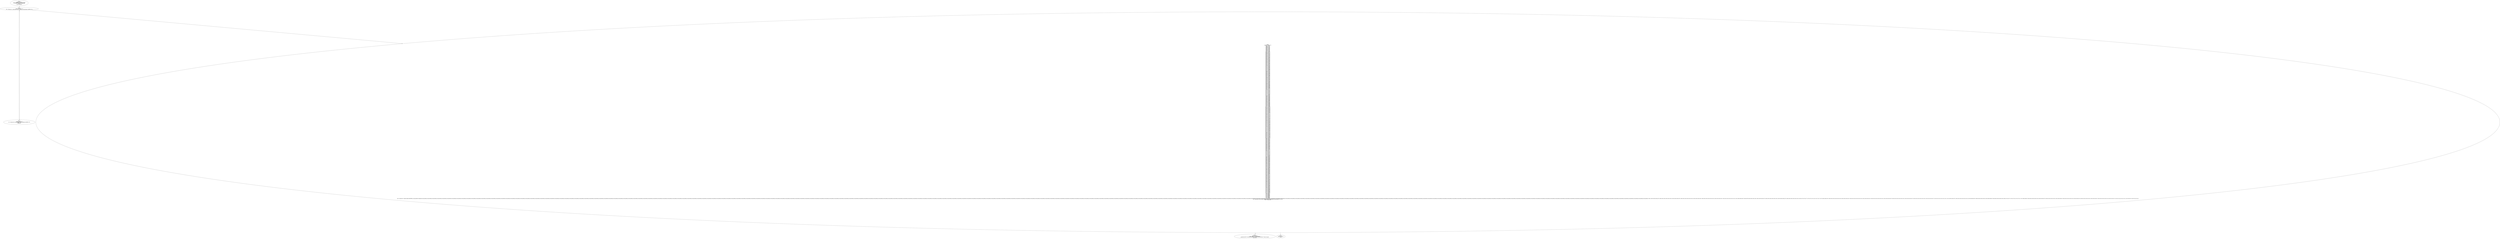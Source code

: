 digraph "unitGraph" {
    "Block 0:
[preds: ] [succs: 2 ]
r253 := @parameter0: java.lang.String[];
r0 = newarray (java.lang.Object)[250];
i0 = 0;
goto [?= (branch)];
"
    "Block 1:
[preds: 2 ] [succs: 2 ]
$r1 = staticinvoke <java.lang.Integer: java.lang.Integer valueOf(int)>(i0);
r0[i0] = $r1;
i0 = i0 + 1;
"
    "Block 2:
[preds: 0 1 ] [succs: 3 1 ]
if i0 < 250 goto $r1 = staticinvoke <java.lang.Integer: java.lang.Integer valueOf(int)>(i0);
"
    "Block 3:
[preds: 2 ] [succs: 4 5 ]
$r251 = r0[0];
$r250 = r0[1];
$r249 = r0[2];
$r248 = r0[3];
$r247 = r0[4];
$r246 = r0[5];
$r245 = r0[6];
$r244 = r0[7];
$r243 = r0[8];
$r242 = r0[9];
$r241 = r0[10];
$r240 = r0[11];
$r239 = r0[12];
$r238 = r0[13];
$r237 = r0[14];
$r236 = r0[15];
$r235 = r0[16];
$r234 = r0[17];
$r233 = r0[18];
$r232 = r0[19];
$r231 = r0[20];
$r230 = r0[21];
$r229 = r0[22];
$r228 = r0[23];
$r227 = r0[24];
$r226 = r0[25];
$r225 = r0[26];
$r224 = r0[27];
$r223 = r0[28];
$r222 = r0[29];
$r221 = r0[30];
$r220 = r0[31];
$r219 = r0[32];
$r218 = r0[33];
$r217 = r0[34];
$r216 = r0[35];
$r215 = r0[36];
$r214 = r0[37];
$r213 = r0[38];
$r212 = r0[39];
$r211 = r0[40];
$r210 = r0[41];
$r209 = r0[42];
$r208 = r0[43];
$r207 = r0[44];
$r206 = r0[45];
$r205 = r0[46];
$r204 = r0[47];
$r203 = r0[48];
$r202 = r0[49];
$r201 = r0[50];
$r200 = r0[51];
$r199 = r0[52];
$r198 = r0[53];
$r197 = r0[54];
$r196 = r0[55];
$r195 = r0[56];
$r194 = r0[57];
$r193 = r0[58];
$r192 = r0[59];
$r191 = r0[60];
$r190 = r0[61];
$r189 = r0[62];
$r188 = r0[63];
$r187 = r0[64];
$r186 = r0[65];
$r185 = r0[66];
$r184 = r0[67];
$r183 = r0[68];
$r182 = r0[69];
$r181 = r0[70];
$r180 = r0[71];
$r179 = r0[72];
$r178 = r0[73];
$r177 = r0[74];
$r176 = r0[75];
$r175 = r0[76];
$r174 = r0[77];
$r173 = r0[78];
$r172 = r0[79];
$r171 = r0[80];
$r170 = r0[81];
$r169 = r0[82];
$r168 = r0[83];
$r167 = r0[84];
$r166 = r0[85];
$r165 = r0[86];
$r164 = r0[87];
$r163 = r0[88];
$r162 = r0[89];
$r161 = r0[90];
$r160 = r0[91];
$r159 = r0[92];
$r158 = r0[93];
$r157 = r0[94];
$r156 = r0[95];
$r155 = r0[96];
$r154 = r0[97];
$r153 = r0[98];
$r152 = r0[99];
$r151 = r0[100];
$r150 = r0[101];
$r149 = r0[102];
$r148 = r0[103];
$r147 = r0[104];
$r146 = r0[105];
$r145 = r0[106];
$r144 = r0[107];
$r143 = r0[108];
$r142 = r0[109];
$r141 = r0[110];
$r140 = r0[111];
$r139 = r0[112];
$r138 = r0[113];
$r137 = r0[114];
$r136 = r0[115];
$r135 = r0[116];
$r134 = r0[117];
$r133 = r0[118];
$r132 = r0[119];
$r131 = r0[120];
$r130 = r0[121];
$r129 = r0[122];
$r128 = r0[123];
$r127 = r0[124];
$r126 = r0[125];
$r125 = r0[126];
$r124 = r0[127];
$r123 = r0[128];
$r122 = r0[129];
$r121 = r0[130];
$r120 = r0[131];
$r119 = r0[132];
$r118 = r0[133];
$r117 = r0[134];
$r116 = r0[135];
$r115 = r0[136];
$r114 = r0[137];
$r113 = r0[138];
$r112 = r0[139];
$r111 = r0[140];
$r110 = r0[141];
$r109 = r0[142];
$r108 = r0[143];
$r107 = r0[144];
$r106 = r0[145];
$r105 = r0[146];
$r104 = r0[147];
$r103 = r0[148];
$r102 = r0[149];
$r101 = r0[150];
$r100 = r0[151];
$r99 = r0[152];
$r98 = r0[153];
$r97 = r0[154];
$r96 = r0[155];
$r95 = r0[156];
$r94 = r0[157];
$r93 = r0[158];
$r92 = r0[159];
$r91 = r0[160];
$r90 = r0[161];
$r89 = r0[162];
$r88 = r0[163];
$r87 = r0[164];
$r86 = r0[165];
$r85 = r0[166];
$r84 = r0[167];
$r83 = r0[168];
$r82 = r0[169];
$r81 = r0[170];
$r80 = r0[171];
$r79 = r0[172];
$r78 = r0[173];
$r77 = r0[174];
$r76 = r0[175];
$r75 = r0[176];
$r74 = r0[177];
$r73 = r0[178];
$r72 = r0[179];
$r71 = r0[180];
$r70 = r0[181];
$r69 = r0[182];
$r68 = r0[183];
$r67 = r0[184];
$r66 = r0[185];
$r65 = r0[186];
$r64 = r0[187];
$r63 = r0[188];
$r62 = r0[189];
$r61 = r0[190];
$r60 = r0[191];
$r59 = r0[192];
$r58 = r0[193];
$r57 = r0[194];
$r56 = r0[195];
$r55 = r0[196];
$r54 = r0[197];
$r53 = r0[198];
$r52 = r0[199];
$r51 = r0[200];
$r50 = r0[201];
$r49 = r0[202];
$r48 = r0[203];
$r47 = r0[204];
$r46 = r0[205];
$r45 = r0[206];
$r44 = r0[207];
$r43 = r0[208];
$r42 = r0[209];
$r41 = r0[210];
$r40 = r0[211];
$r39 = r0[212];
$r38 = r0[213];
$r37 = r0[214];
$r36 = r0[215];
$r35 = r0[216];
$r34 = r0[217];
$r33 = r0[218];
$r32 = r0[219];
$r31 = r0[220];
$r30 = r0[221];
$r29 = r0[222];
$r28 = r0[223];
$r27 = r0[224];
$r26 = r0[225];
$r25 = r0[226];
$r24 = r0[227];
$r23 = r0[228];
$r22 = r0[229];
$r21 = r0[230];
$r20 = r0[231];
$r19 = r0[232];
$r18 = r0[233];
$r17 = r0[234];
$r16 = r0[235];
$r15 = r0[236];
$r14 = r0[237];
$r13 = r0[238];
$r12 = r0[239];
$r11 = r0[240];
$r10 = r0[241];
$r9 = r0[242];
$r8 = r0[243];
$r7 = r0[244];
$r6 = r0[245];
$r5 = r0[246];
$r4 = r0[247];
$r3 = r0[248];
$r2 = r0[249];
r254 = staticinvoke <compiler.codegen.Test6879902: java.lang.Object[] createArray(java.lang.Object,java.lang.Object,java.lang.Object,java.lang.Object,java.lang.Object,java.lang.Object,java.lang.Object,java.lang.Object,java.lang.Object,java.lang.Object,java.lang.Object,java.lang.Object,java.lang.Object,java.lang.Object,java.lang.Object,java.lang.Object,java.lang.Object,java.lang.Object,java.lang.Object,java.lang.Object,java.lang.Object,java.lang.Object,java.lang.Object,java.lang.Object,java.lang.Object,java.lang.Object,java.lang.Object,java.lang.Object,java.lang.Object,java.lang.Object,java.lang.Object,java.lang.Object,java.lang.Object,java.lang.Object,java.lang.Object,java.lang.Object,java.lang.Object,java.lang.Object,java.lang.Object,java.lang.Object,java.lang.Object,java.lang.Object,java.lang.Object,java.lang.Object,java.lang.Object,java.lang.Object,java.lang.Object,java.lang.Object,java.lang.Object,java.lang.Object,java.lang.Object,java.lang.Object,java.lang.Object,java.lang.Object,java.lang.Object,java.lang.Object,java.lang.Object,java.lang.Object,java.lang.Object,java.lang.Object,java.lang.Object,java.lang.Object,java.lang.Object,java.lang.Object,java.lang.Object,java.lang.Object,java.lang.Object,java.lang.Object,java.lang.Object,java.lang.Object,java.lang.Object,java.lang.Object,java.lang.Object,java.lang.Object,java.lang.Object,java.lang.Object,java.lang.Object,java.lang.Object,java.lang.Object,java.lang.Object,java.lang.Object,java.lang.Object,java.lang.Object,java.lang.Object,java.lang.Object,java.lang.Object,java.lang.Object,java.lang.Object,java.lang.Object,java.lang.Object,java.lang.Object,java.lang.Object,java.lang.Object,java.lang.Object,java.lang.Object,java.lang.Object,java.lang.Object,java.lang.Object,java.lang.Object,java.lang.Object,java.lang.Object,java.lang.Object,java.lang.Object,java.lang.Object,java.lang.Object,java.lang.Object,java.lang.Object,java.lang.Object,java.lang.Object,java.lang.Object,java.lang.Object,java.lang.Object,java.lang.Object,java.lang.Object,java.lang.Object,java.lang.Object,java.lang.Object,java.lang.Object,java.lang.Object,java.lang.Object,java.lang.Object,java.lang.Object,java.lang.Object,java.lang.Object,java.lang.Object,java.lang.Object,java.lang.Object,java.lang.Object,java.lang.Object,java.lang.Object,java.lang.Object,java.lang.Object,java.lang.Object,java.lang.Object,java.lang.Object,java.lang.Object,java.lang.Object,java.lang.Object,java.lang.Object,java.lang.Object,java.lang.Object,java.lang.Object,java.lang.Object,java.lang.Object,java.lang.Object,java.lang.Object,java.lang.Object,java.lang.Object,java.lang.Object,java.lang.Object,java.lang.Object,java.lang.Object,java.lang.Object,java.lang.Object,java.lang.Object,java.lang.Object,java.lang.Object,java.lang.Object,java.lang.Object,java.lang.Object,java.lang.Object,java.lang.Object,java.lang.Object,java.lang.Object,java.lang.Object,java.lang.Object,java.lang.Object,java.lang.Object,java.lang.Object,java.lang.Object,java.lang.Object,java.lang.Object,java.lang.Object,java.lang.Object,java.lang.Object,java.lang.Object,java.lang.Object,java.lang.Object,java.lang.Object,java.lang.Object,java.lang.Object,java.lang.Object,java.lang.Object,java.lang.Object,java.lang.Object,java.lang.Object,java.lang.Object,java.lang.Object,java.lang.Object,java.lang.Object,java.lang.Object,java.lang.Object,java.lang.Object,java.lang.Object,java.lang.Object,java.lang.Object,java.lang.Object,java.lang.Object,java.lang.Object,java.lang.Object,java.lang.Object,java.lang.Object,java.lang.Object,java.lang.Object,java.lang.Object,java.lang.Object,java.lang.Object,java.lang.Object,java.lang.Object,java.lang.Object,java.lang.Object,java.lang.Object,java.lang.Object,java.lang.Object,java.lang.Object,java.lang.Object,java.lang.Object,java.lang.Object,java.lang.Object,java.lang.Object,java.lang.Object,java.lang.Object,java.lang.Object,java.lang.Object,java.lang.Object,java.lang.Object,java.lang.Object,java.lang.Object,java.lang.Object,java.lang.Object,java.lang.Object,java.lang.Object,java.lang.Object,java.lang.Object,java.lang.Object,java.lang.Object,java.lang.Object,java.lang.Object,java.lang.Object,java.lang.Object,java.lang.Object,java.lang.Object,java.lang.Object,java.lang.Object,java.lang.Object,java.lang.Object,java.lang.Object,java.lang.Object,java.lang.Object,java.lang.Object)>($r251, $r250, $r249, $r248, $r247, $r246, $r245, $r244, $r243, $r242, $r241, $r240, $r239, $r238, $r237, $r236, $r235, $r234, $r233, $r232, $r231, $r230, $r229, $r228, $r227, $r226, $r225, $r224, $r223, $r222, $r221, $r220, $r219, $r218, $r217, $r216, $r215, $r214, $r213, $r212, $r211, $r210, $r209, $r208, $r207, $r206, $r205, $r204, $r203, $r202, $r201, $r200, $r199, $r198, $r197, $r196, $r195, $r194, $r193, $r192, $r191, $r190, $r189, $r188, $r187, $r186, $r185, $r184, $r183, $r182, $r181, $r180, $r179, $r178, $r177, $r176, $r175, $r174, $r173, $r172, $r171, $r170, $r169, $r168, $r167, $r166, $r165, $r164, $r163, $r162, $r161, $r160, $r159, $r158, $r157, $r156, $r155, $r154, $r153, $r152, $r151, $r150, $r149, $r148, $r147, $r146, $r145, $r144, $r143, $r142, $r141, $r140, $r139, $r138, $r137, $r136, $r135, $r134, $r133, $r132, $r131, $r130, $r129, $r128, $r127, $r126, $r125, $r124, $r123, $r122, $r121, $r120, $r119, $r118, $r117, $r116, $r115, $r114, $r113, $r112, $r111, $r110, $r109, $r108, $r107, $r106, $r105, $r104, $r103, $r102, $r101, $r100, $r99, $r98, $r97, $r96, $r95, $r94, $r93, $r92, $r91, $r90, $r89, $r88, $r87, $r86, $r85, $r84, $r83, $r82, $r81, $r80, $r79, $r78, $r77, $r76, $r75, $r74, $r73, $r72, $r71, $r70, $r69, $r68, $r67, $r66, $r65, $r64, $r63, $r62, $r61, $r60, $r59, $r58, $r57, $r56, $r55, $r54, $r53, $r52, $r51, $r50, $r49, $r48, $r47, $r46, $r45, $r44, $r43, $r42, $r41, $r40, $r39, $r38, $r37, $r36, $r35, $r34, $r33, $r32, $r31, $r30, $r29, $r28, $r27, $r26, $r25, $r24, $r23, $r22, $r21, $r20, $r19, $r18, $r17, $r16, $r15, $r14, $r13, $r12, $r11, $r10, $r9, $r8, $r7, $r6, $r5, $r4, $r3, $r2);
$z0 = staticinvoke <java.util.Arrays: boolean equals(java.lang.Object[],java.lang.Object[])>(r0, r254);
if $z0 != 0 goto return;
"
    "Block 4:
[preds: 3 ] [succs: ]
$r252 = new java.lang.InternalError;
specialinvoke $r252.<java.lang.InternalError: void <init>(java.lang.String)>(\"arrays not equal\");
throw $r252;
"
    "Block 5:
[preds: 3 ] [succs: ]
return;
"
    "Block 0:
[preds: ] [succs: 2 ]
r253 := @parameter0: java.lang.String[];
r0 = newarray (java.lang.Object)[250];
i0 = 0;
goto [?= (branch)];
"->"Block 2:
[preds: 0 1 ] [succs: 3 1 ]
if i0 < 250 goto $r1 = staticinvoke <java.lang.Integer: java.lang.Integer valueOf(int)>(i0);
";
    "Block 1:
[preds: 2 ] [succs: 2 ]
$r1 = staticinvoke <java.lang.Integer: java.lang.Integer valueOf(int)>(i0);
r0[i0] = $r1;
i0 = i0 + 1;
"->"Block 2:
[preds: 0 1 ] [succs: 3 1 ]
if i0 < 250 goto $r1 = staticinvoke <java.lang.Integer: java.lang.Integer valueOf(int)>(i0);
";
    "Block 2:
[preds: 0 1 ] [succs: 3 1 ]
if i0 < 250 goto $r1 = staticinvoke <java.lang.Integer: java.lang.Integer valueOf(int)>(i0);
"->"Block 3:
[preds: 2 ] [succs: 4 5 ]
$r251 = r0[0];
$r250 = r0[1];
$r249 = r0[2];
$r248 = r0[3];
$r247 = r0[4];
$r246 = r0[5];
$r245 = r0[6];
$r244 = r0[7];
$r243 = r0[8];
$r242 = r0[9];
$r241 = r0[10];
$r240 = r0[11];
$r239 = r0[12];
$r238 = r0[13];
$r237 = r0[14];
$r236 = r0[15];
$r235 = r0[16];
$r234 = r0[17];
$r233 = r0[18];
$r232 = r0[19];
$r231 = r0[20];
$r230 = r0[21];
$r229 = r0[22];
$r228 = r0[23];
$r227 = r0[24];
$r226 = r0[25];
$r225 = r0[26];
$r224 = r0[27];
$r223 = r0[28];
$r222 = r0[29];
$r221 = r0[30];
$r220 = r0[31];
$r219 = r0[32];
$r218 = r0[33];
$r217 = r0[34];
$r216 = r0[35];
$r215 = r0[36];
$r214 = r0[37];
$r213 = r0[38];
$r212 = r0[39];
$r211 = r0[40];
$r210 = r0[41];
$r209 = r0[42];
$r208 = r0[43];
$r207 = r0[44];
$r206 = r0[45];
$r205 = r0[46];
$r204 = r0[47];
$r203 = r0[48];
$r202 = r0[49];
$r201 = r0[50];
$r200 = r0[51];
$r199 = r0[52];
$r198 = r0[53];
$r197 = r0[54];
$r196 = r0[55];
$r195 = r0[56];
$r194 = r0[57];
$r193 = r0[58];
$r192 = r0[59];
$r191 = r0[60];
$r190 = r0[61];
$r189 = r0[62];
$r188 = r0[63];
$r187 = r0[64];
$r186 = r0[65];
$r185 = r0[66];
$r184 = r0[67];
$r183 = r0[68];
$r182 = r0[69];
$r181 = r0[70];
$r180 = r0[71];
$r179 = r0[72];
$r178 = r0[73];
$r177 = r0[74];
$r176 = r0[75];
$r175 = r0[76];
$r174 = r0[77];
$r173 = r0[78];
$r172 = r0[79];
$r171 = r0[80];
$r170 = r0[81];
$r169 = r0[82];
$r168 = r0[83];
$r167 = r0[84];
$r166 = r0[85];
$r165 = r0[86];
$r164 = r0[87];
$r163 = r0[88];
$r162 = r0[89];
$r161 = r0[90];
$r160 = r0[91];
$r159 = r0[92];
$r158 = r0[93];
$r157 = r0[94];
$r156 = r0[95];
$r155 = r0[96];
$r154 = r0[97];
$r153 = r0[98];
$r152 = r0[99];
$r151 = r0[100];
$r150 = r0[101];
$r149 = r0[102];
$r148 = r0[103];
$r147 = r0[104];
$r146 = r0[105];
$r145 = r0[106];
$r144 = r0[107];
$r143 = r0[108];
$r142 = r0[109];
$r141 = r0[110];
$r140 = r0[111];
$r139 = r0[112];
$r138 = r0[113];
$r137 = r0[114];
$r136 = r0[115];
$r135 = r0[116];
$r134 = r0[117];
$r133 = r0[118];
$r132 = r0[119];
$r131 = r0[120];
$r130 = r0[121];
$r129 = r0[122];
$r128 = r0[123];
$r127 = r0[124];
$r126 = r0[125];
$r125 = r0[126];
$r124 = r0[127];
$r123 = r0[128];
$r122 = r0[129];
$r121 = r0[130];
$r120 = r0[131];
$r119 = r0[132];
$r118 = r0[133];
$r117 = r0[134];
$r116 = r0[135];
$r115 = r0[136];
$r114 = r0[137];
$r113 = r0[138];
$r112 = r0[139];
$r111 = r0[140];
$r110 = r0[141];
$r109 = r0[142];
$r108 = r0[143];
$r107 = r0[144];
$r106 = r0[145];
$r105 = r0[146];
$r104 = r0[147];
$r103 = r0[148];
$r102 = r0[149];
$r101 = r0[150];
$r100 = r0[151];
$r99 = r0[152];
$r98 = r0[153];
$r97 = r0[154];
$r96 = r0[155];
$r95 = r0[156];
$r94 = r0[157];
$r93 = r0[158];
$r92 = r0[159];
$r91 = r0[160];
$r90 = r0[161];
$r89 = r0[162];
$r88 = r0[163];
$r87 = r0[164];
$r86 = r0[165];
$r85 = r0[166];
$r84 = r0[167];
$r83 = r0[168];
$r82 = r0[169];
$r81 = r0[170];
$r80 = r0[171];
$r79 = r0[172];
$r78 = r0[173];
$r77 = r0[174];
$r76 = r0[175];
$r75 = r0[176];
$r74 = r0[177];
$r73 = r0[178];
$r72 = r0[179];
$r71 = r0[180];
$r70 = r0[181];
$r69 = r0[182];
$r68 = r0[183];
$r67 = r0[184];
$r66 = r0[185];
$r65 = r0[186];
$r64 = r0[187];
$r63 = r0[188];
$r62 = r0[189];
$r61 = r0[190];
$r60 = r0[191];
$r59 = r0[192];
$r58 = r0[193];
$r57 = r0[194];
$r56 = r0[195];
$r55 = r0[196];
$r54 = r0[197];
$r53 = r0[198];
$r52 = r0[199];
$r51 = r0[200];
$r50 = r0[201];
$r49 = r0[202];
$r48 = r0[203];
$r47 = r0[204];
$r46 = r0[205];
$r45 = r0[206];
$r44 = r0[207];
$r43 = r0[208];
$r42 = r0[209];
$r41 = r0[210];
$r40 = r0[211];
$r39 = r0[212];
$r38 = r0[213];
$r37 = r0[214];
$r36 = r0[215];
$r35 = r0[216];
$r34 = r0[217];
$r33 = r0[218];
$r32 = r0[219];
$r31 = r0[220];
$r30 = r0[221];
$r29 = r0[222];
$r28 = r0[223];
$r27 = r0[224];
$r26 = r0[225];
$r25 = r0[226];
$r24 = r0[227];
$r23 = r0[228];
$r22 = r0[229];
$r21 = r0[230];
$r20 = r0[231];
$r19 = r0[232];
$r18 = r0[233];
$r17 = r0[234];
$r16 = r0[235];
$r15 = r0[236];
$r14 = r0[237];
$r13 = r0[238];
$r12 = r0[239];
$r11 = r0[240];
$r10 = r0[241];
$r9 = r0[242];
$r8 = r0[243];
$r7 = r0[244];
$r6 = r0[245];
$r5 = r0[246];
$r4 = r0[247];
$r3 = r0[248];
$r2 = r0[249];
r254 = staticinvoke <compiler.codegen.Test6879902: java.lang.Object[] createArray(java.lang.Object,java.lang.Object,java.lang.Object,java.lang.Object,java.lang.Object,java.lang.Object,java.lang.Object,java.lang.Object,java.lang.Object,java.lang.Object,java.lang.Object,java.lang.Object,java.lang.Object,java.lang.Object,java.lang.Object,java.lang.Object,java.lang.Object,java.lang.Object,java.lang.Object,java.lang.Object,java.lang.Object,java.lang.Object,java.lang.Object,java.lang.Object,java.lang.Object,java.lang.Object,java.lang.Object,java.lang.Object,java.lang.Object,java.lang.Object,java.lang.Object,java.lang.Object,java.lang.Object,java.lang.Object,java.lang.Object,java.lang.Object,java.lang.Object,java.lang.Object,java.lang.Object,java.lang.Object,java.lang.Object,java.lang.Object,java.lang.Object,java.lang.Object,java.lang.Object,java.lang.Object,java.lang.Object,java.lang.Object,java.lang.Object,java.lang.Object,java.lang.Object,java.lang.Object,java.lang.Object,java.lang.Object,java.lang.Object,java.lang.Object,java.lang.Object,java.lang.Object,java.lang.Object,java.lang.Object,java.lang.Object,java.lang.Object,java.lang.Object,java.lang.Object,java.lang.Object,java.lang.Object,java.lang.Object,java.lang.Object,java.lang.Object,java.lang.Object,java.lang.Object,java.lang.Object,java.lang.Object,java.lang.Object,java.lang.Object,java.lang.Object,java.lang.Object,java.lang.Object,java.lang.Object,java.lang.Object,java.lang.Object,java.lang.Object,java.lang.Object,java.lang.Object,java.lang.Object,java.lang.Object,java.lang.Object,java.lang.Object,java.lang.Object,java.lang.Object,java.lang.Object,java.lang.Object,java.lang.Object,java.lang.Object,java.lang.Object,java.lang.Object,java.lang.Object,java.lang.Object,java.lang.Object,java.lang.Object,java.lang.Object,java.lang.Object,java.lang.Object,java.lang.Object,java.lang.Object,java.lang.Object,java.lang.Object,java.lang.Object,java.lang.Object,java.lang.Object,java.lang.Object,java.lang.Object,java.lang.Object,java.lang.Object,java.lang.Object,java.lang.Object,java.lang.Object,java.lang.Object,java.lang.Object,java.lang.Object,java.lang.Object,java.lang.Object,java.lang.Object,java.lang.Object,java.lang.Object,java.lang.Object,java.lang.Object,java.lang.Object,java.lang.Object,java.lang.Object,java.lang.Object,java.lang.Object,java.lang.Object,java.lang.Object,java.lang.Object,java.lang.Object,java.lang.Object,java.lang.Object,java.lang.Object,java.lang.Object,java.lang.Object,java.lang.Object,java.lang.Object,java.lang.Object,java.lang.Object,java.lang.Object,java.lang.Object,java.lang.Object,java.lang.Object,java.lang.Object,java.lang.Object,java.lang.Object,java.lang.Object,java.lang.Object,java.lang.Object,java.lang.Object,java.lang.Object,java.lang.Object,java.lang.Object,java.lang.Object,java.lang.Object,java.lang.Object,java.lang.Object,java.lang.Object,java.lang.Object,java.lang.Object,java.lang.Object,java.lang.Object,java.lang.Object,java.lang.Object,java.lang.Object,java.lang.Object,java.lang.Object,java.lang.Object,java.lang.Object,java.lang.Object,java.lang.Object,java.lang.Object,java.lang.Object,java.lang.Object,java.lang.Object,java.lang.Object,java.lang.Object,java.lang.Object,java.lang.Object,java.lang.Object,java.lang.Object,java.lang.Object,java.lang.Object,java.lang.Object,java.lang.Object,java.lang.Object,java.lang.Object,java.lang.Object,java.lang.Object,java.lang.Object,java.lang.Object,java.lang.Object,java.lang.Object,java.lang.Object,java.lang.Object,java.lang.Object,java.lang.Object,java.lang.Object,java.lang.Object,java.lang.Object,java.lang.Object,java.lang.Object,java.lang.Object,java.lang.Object,java.lang.Object,java.lang.Object,java.lang.Object,java.lang.Object,java.lang.Object,java.lang.Object,java.lang.Object,java.lang.Object,java.lang.Object,java.lang.Object,java.lang.Object,java.lang.Object,java.lang.Object,java.lang.Object,java.lang.Object,java.lang.Object,java.lang.Object,java.lang.Object,java.lang.Object,java.lang.Object,java.lang.Object,java.lang.Object,java.lang.Object,java.lang.Object,java.lang.Object,java.lang.Object,java.lang.Object,java.lang.Object,java.lang.Object,java.lang.Object,java.lang.Object,java.lang.Object,java.lang.Object,java.lang.Object,java.lang.Object,java.lang.Object,java.lang.Object,java.lang.Object,java.lang.Object,java.lang.Object)>($r251, $r250, $r249, $r248, $r247, $r246, $r245, $r244, $r243, $r242, $r241, $r240, $r239, $r238, $r237, $r236, $r235, $r234, $r233, $r232, $r231, $r230, $r229, $r228, $r227, $r226, $r225, $r224, $r223, $r222, $r221, $r220, $r219, $r218, $r217, $r216, $r215, $r214, $r213, $r212, $r211, $r210, $r209, $r208, $r207, $r206, $r205, $r204, $r203, $r202, $r201, $r200, $r199, $r198, $r197, $r196, $r195, $r194, $r193, $r192, $r191, $r190, $r189, $r188, $r187, $r186, $r185, $r184, $r183, $r182, $r181, $r180, $r179, $r178, $r177, $r176, $r175, $r174, $r173, $r172, $r171, $r170, $r169, $r168, $r167, $r166, $r165, $r164, $r163, $r162, $r161, $r160, $r159, $r158, $r157, $r156, $r155, $r154, $r153, $r152, $r151, $r150, $r149, $r148, $r147, $r146, $r145, $r144, $r143, $r142, $r141, $r140, $r139, $r138, $r137, $r136, $r135, $r134, $r133, $r132, $r131, $r130, $r129, $r128, $r127, $r126, $r125, $r124, $r123, $r122, $r121, $r120, $r119, $r118, $r117, $r116, $r115, $r114, $r113, $r112, $r111, $r110, $r109, $r108, $r107, $r106, $r105, $r104, $r103, $r102, $r101, $r100, $r99, $r98, $r97, $r96, $r95, $r94, $r93, $r92, $r91, $r90, $r89, $r88, $r87, $r86, $r85, $r84, $r83, $r82, $r81, $r80, $r79, $r78, $r77, $r76, $r75, $r74, $r73, $r72, $r71, $r70, $r69, $r68, $r67, $r66, $r65, $r64, $r63, $r62, $r61, $r60, $r59, $r58, $r57, $r56, $r55, $r54, $r53, $r52, $r51, $r50, $r49, $r48, $r47, $r46, $r45, $r44, $r43, $r42, $r41, $r40, $r39, $r38, $r37, $r36, $r35, $r34, $r33, $r32, $r31, $r30, $r29, $r28, $r27, $r26, $r25, $r24, $r23, $r22, $r21, $r20, $r19, $r18, $r17, $r16, $r15, $r14, $r13, $r12, $r11, $r10, $r9, $r8, $r7, $r6, $r5, $r4, $r3, $r2);
$z0 = staticinvoke <java.util.Arrays: boolean equals(java.lang.Object[],java.lang.Object[])>(r0, r254);
if $z0 != 0 goto return;
";
    "Block 2:
[preds: 0 1 ] [succs: 3 1 ]
if i0 < 250 goto $r1 = staticinvoke <java.lang.Integer: java.lang.Integer valueOf(int)>(i0);
"->"Block 1:
[preds: 2 ] [succs: 2 ]
$r1 = staticinvoke <java.lang.Integer: java.lang.Integer valueOf(int)>(i0);
r0[i0] = $r1;
i0 = i0 + 1;
";
    "Block 3:
[preds: 2 ] [succs: 4 5 ]
$r251 = r0[0];
$r250 = r0[1];
$r249 = r0[2];
$r248 = r0[3];
$r247 = r0[4];
$r246 = r0[5];
$r245 = r0[6];
$r244 = r0[7];
$r243 = r0[8];
$r242 = r0[9];
$r241 = r0[10];
$r240 = r0[11];
$r239 = r0[12];
$r238 = r0[13];
$r237 = r0[14];
$r236 = r0[15];
$r235 = r0[16];
$r234 = r0[17];
$r233 = r0[18];
$r232 = r0[19];
$r231 = r0[20];
$r230 = r0[21];
$r229 = r0[22];
$r228 = r0[23];
$r227 = r0[24];
$r226 = r0[25];
$r225 = r0[26];
$r224 = r0[27];
$r223 = r0[28];
$r222 = r0[29];
$r221 = r0[30];
$r220 = r0[31];
$r219 = r0[32];
$r218 = r0[33];
$r217 = r0[34];
$r216 = r0[35];
$r215 = r0[36];
$r214 = r0[37];
$r213 = r0[38];
$r212 = r0[39];
$r211 = r0[40];
$r210 = r0[41];
$r209 = r0[42];
$r208 = r0[43];
$r207 = r0[44];
$r206 = r0[45];
$r205 = r0[46];
$r204 = r0[47];
$r203 = r0[48];
$r202 = r0[49];
$r201 = r0[50];
$r200 = r0[51];
$r199 = r0[52];
$r198 = r0[53];
$r197 = r0[54];
$r196 = r0[55];
$r195 = r0[56];
$r194 = r0[57];
$r193 = r0[58];
$r192 = r0[59];
$r191 = r0[60];
$r190 = r0[61];
$r189 = r0[62];
$r188 = r0[63];
$r187 = r0[64];
$r186 = r0[65];
$r185 = r0[66];
$r184 = r0[67];
$r183 = r0[68];
$r182 = r0[69];
$r181 = r0[70];
$r180 = r0[71];
$r179 = r0[72];
$r178 = r0[73];
$r177 = r0[74];
$r176 = r0[75];
$r175 = r0[76];
$r174 = r0[77];
$r173 = r0[78];
$r172 = r0[79];
$r171 = r0[80];
$r170 = r0[81];
$r169 = r0[82];
$r168 = r0[83];
$r167 = r0[84];
$r166 = r0[85];
$r165 = r0[86];
$r164 = r0[87];
$r163 = r0[88];
$r162 = r0[89];
$r161 = r0[90];
$r160 = r0[91];
$r159 = r0[92];
$r158 = r0[93];
$r157 = r0[94];
$r156 = r0[95];
$r155 = r0[96];
$r154 = r0[97];
$r153 = r0[98];
$r152 = r0[99];
$r151 = r0[100];
$r150 = r0[101];
$r149 = r0[102];
$r148 = r0[103];
$r147 = r0[104];
$r146 = r0[105];
$r145 = r0[106];
$r144 = r0[107];
$r143 = r0[108];
$r142 = r0[109];
$r141 = r0[110];
$r140 = r0[111];
$r139 = r0[112];
$r138 = r0[113];
$r137 = r0[114];
$r136 = r0[115];
$r135 = r0[116];
$r134 = r0[117];
$r133 = r0[118];
$r132 = r0[119];
$r131 = r0[120];
$r130 = r0[121];
$r129 = r0[122];
$r128 = r0[123];
$r127 = r0[124];
$r126 = r0[125];
$r125 = r0[126];
$r124 = r0[127];
$r123 = r0[128];
$r122 = r0[129];
$r121 = r0[130];
$r120 = r0[131];
$r119 = r0[132];
$r118 = r0[133];
$r117 = r0[134];
$r116 = r0[135];
$r115 = r0[136];
$r114 = r0[137];
$r113 = r0[138];
$r112 = r0[139];
$r111 = r0[140];
$r110 = r0[141];
$r109 = r0[142];
$r108 = r0[143];
$r107 = r0[144];
$r106 = r0[145];
$r105 = r0[146];
$r104 = r0[147];
$r103 = r0[148];
$r102 = r0[149];
$r101 = r0[150];
$r100 = r0[151];
$r99 = r0[152];
$r98 = r0[153];
$r97 = r0[154];
$r96 = r0[155];
$r95 = r0[156];
$r94 = r0[157];
$r93 = r0[158];
$r92 = r0[159];
$r91 = r0[160];
$r90 = r0[161];
$r89 = r0[162];
$r88 = r0[163];
$r87 = r0[164];
$r86 = r0[165];
$r85 = r0[166];
$r84 = r0[167];
$r83 = r0[168];
$r82 = r0[169];
$r81 = r0[170];
$r80 = r0[171];
$r79 = r0[172];
$r78 = r0[173];
$r77 = r0[174];
$r76 = r0[175];
$r75 = r0[176];
$r74 = r0[177];
$r73 = r0[178];
$r72 = r0[179];
$r71 = r0[180];
$r70 = r0[181];
$r69 = r0[182];
$r68 = r0[183];
$r67 = r0[184];
$r66 = r0[185];
$r65 = r0[186];
$r64 = r0[187];
$r63 = r0[188];
$r62 = r0[189];
$r61 = r0[190];
$r60 = r0[191];
$r59 = r0[192];
$r58 = r0[193];
$r57 = r0[194];
$r56 = r0[195];
$r55 = r0[196];
$r54 = r0[197];
$r53 = r0[198];
$r52 = r0[199];
$r51 = r0[200];
$r50 = r0[201];
$r49 = r0[202];
$r48 = r0[203];
$r47 = r0[204];
$r46 = r0[205];
$r45 = r0[206];
$r44 = r0[207];
$r43 = r0[208];
$r42 = r0[209];
$r41 = r0[210];
$r40 = r0[211];
$r39 = r0[212];
$r38 = r0[213];
$r37 = r0[214];
$r36 = r0[215];
$r35 = r0[216];
$r34 = r0[217];
$r33 = r0[218];
$r32 = r0[219];
$r31 = r0[220];
$r30 = r0[221];
$r29 = r0[222];
$r28 = r0[223];
$r27 = r0[224];
$r26 = r0[225];
$r25 = r0[226];
$r24 = r0[227];
$r23 = r0[228];
$r22 = r0[229];
$r21 = r0[230];
$r20 = r0[231];
$r19 = r0[232];
$r18 = r0[233];
$r17 = r0[234];
$r16 = r0[235];
$r15 = r0[236];
$r14 = r0[237];
$r13 = r0[238];
$r12 = r0[239];
$r11 = r0[240];
$r10 = r0[241];
$r9 = r0[242];
$r8 = r0[243];
$r7 = r0[244];
$r6 = r0[245];
$r5 = r0[246];
$r4 = r0[247];
$r3 = r0[248];
$r2 = r0[249];
r254 = staticinvoke <compiler.codegen.Test6879902: java.lang.Object[] createArray(java.lang.Object,java.lang.Object,java.lang.Object,java.lang.Object,java.lang.Object,java.lang.Object,java.lang.Object,java.lang.Object,java.lang.Object,java.lang.Object,java.lang.Object,java.lang.Object,java.lang.Object,java.lang.Object,java.lang.Object,java.lang.Object,java.lang.Object,java.lang.Object,java.lang.Object,java.lang.Object,java.lang.Object,java.lang.Object,java.lang.Object,java.lang.Object,java.lang.Object,java.lang.Object,java.lang.Object,java.lang.Object,java.lang.Object,java.lang.Object,java.lang.Object,java.lang.Object,java.lang.Object,java.lang.Object,java.lang.Object,java.lang.Object,java.lang.Object,java.lang.Object,java.lang.Object,java.lang.Object,java.lang.Object,java.lang.Object,java.lang.Object,java.lang.Object,java.lang.Object,java.lang.Object,java.lang.Object,java.lang.Object,java.lang.Object,java.lang.Object,java.lang.Object,java.lang.Object,java.lang.Object,java.lang.Object,java.lang.Object,java.lang.Object,java.lang.Object,java.lang.Object,java.lang.Object,java.lang.Object,java.lang.Object,java.lang.Object,java.lang.Object,java.lang.Object,java.lang.Object,java.lang.Object,java.lang.Object,java.lang.Object,java.lang.Object,java.lang.Object,java.lang.Object,java.lang.Object,java.lang.Object,java.lang.Object,java.lang.Object,java.lang.Object,java.lang.Object,java.lang.Object,java.lang.Object,java.lang.Object,java.lang.Object,java.lang.Object,java.lang.Object,java.lang.Object,java.lang.Object,java.lang.Object,java.lang.Object,java.lang.Object,java.lang.Object,java.lang.Object,java.lang.Object,java.lang.Object,java.lang.Object,java.lang.Object,java.lang.Object,java.lang.Object,java.lang.Object,java.lang.Object,java.lang.Object,java.lang.Object,java.lang.Object,java.lang.Object,java.lang.Object,java.lang.Object,java.lang.Object,java.lang.Object,java.lang.Object,java.lang.Object,java.lang.Object,java.lang.Object,java.lang.Object,java.lang.Object,java.lang.Object,java.lang.Object,java.lang.Object,java.lang.Object,java.lang.Object,java.lang.Object,java.lang.Object,java.lang.Object,java.lang.Object,java.lang.Object,java.lang.Object,java.lang.Object,java.lang.Object,java.lang.Object,java.lang.Object,java.lang.Object,java.lang.Object,java.lang.Object,java.lang.Object,java.lang.Object,java.lang.Object,java.lang.Object,java.lang.Object,java.lang.Object,java.lang.Object,java.lang.Object,java.lang.Object,java.lang.Object,java.lang.Object,java.lang.Object,java.lang.Object,java.lang.Object,java.lang.Object,java.lang.Object,java.lang.Object,java.lang.Object,java.lang.Object,java.lang.Object,java.lang.Object,java.lang.Object,java.lang.Object,java.lang.Object,java.lang.Object,java.lang.Object,java.lang.Object,java.lang.Object,java.lang.Object,java.lang.Object,java.lang.Object,java.lang.Object,java.lang.Object,java.lang.Object,java.lang.Object,java.lang.Object,java.lang.Object,java.lang.Object,java.lang.Object,java.lang.Object,java.lang.Object,java.lang.Object,java.lang.Object,java.lang.Object,java.lang.Object,java.lang.Object,java.lang.Object,java.lang.Object,java.lang.Object,java.lang.Object,java.lang.Object,java.lang.Object,java.lang.Object,java.lang.Object,java.lang.Object,java.lang.Object,java.lang.Object,java.lang.Object,java.lang.Object,java.lang.Object,java.lang.Object,java.lang.Object,java.lang.Object,java.lang.Object,java.lang.Object,java.lang.Object,java.lang.Object,java.lang.Object,java.lang.Object,java.lang.Object,java.lang.Object,java.lang.Object,java.lang.Object,java.lang.Object,java.lang.Object,java.lang.Object,java.lang.Object,java.lang.Object,java.lang.Object,java.lang.Object,java.lang.Object,java.lang.Object,java.lang.Object,java.lang.Object,java.lang.Object,java.lang.Object,java.lang.Object,java.lang.Object,java.lang.Object,java.lang.Object,java.lang.Object,java.lang.Object,java.lang.Object,java.lang.Object,java.lang.Object,java.lang.Object,java.lang.Object,java.lang.Object,java.lang.Object,java.lang.Object,java.lang.Object,java.lang.Object,java.lang.Object,java.lang.Object,java.lang.Object,java.lang.Object,java.lang.Object,java.lang.Object,java.lang.Object,java.lang.Object,java.lang.Object,java.lang.Object,java.lang.Object,java.lang.Object,java.lang.Object,java.lang.Object,java.lang.Object,java.lang.Object,java.lang.Object,java.lang.Object)>($r251, $r250, $r249, $r248, $r247, $r246, $r245, $r244, $r243, $r242, $r241, $r240, $r239, $r238, $r237, $r236, $r235, $r234, $r233, $r232, $r231, $r230, $r229, $r228, $r227, $r226, $r225, $r224, $r223, $r222, $r221, $r220, $r219, $r218, $r217, $r216, $r215, $r214, $r213, $r212, $r211, $r210, $r209, $r208, $r207, $r206, $r205, $r204, $r203, $r202, $r201, $r200, $r199, $r198, $r197, $r196, $r195, $r194, $r193, $r192, $r191, $r190, $r189, $r188, $r187, $r186, $r185, $r184, $r183, $r182, $r181, $r180, $r179, $r178, $r177, $r176, $r175, $r174, $r173, $r172, $r171, $r170, $r169, $r168, $r167, $r166, $r165, $r164, $r163, $r162, $r161, $r160, $r159, $r158, $r157, $r156, $r155, $r154, $r153, $r152, $r151, $r150, $r149, $r148, $r147, $r146, $r145, $r144, $r143, $r142, $r141, $r140, $r139, $r138, $r137, $r136, $r135, $r134, $r133, $r132, $r131, $r130, $r129, $r128, $r127, $r126, $r125, $r124, $r123, $r122, $r121, $r120, $r119, $r118, $r117, $r116, $r115, $r114, $r113, $r112, $r111, $r110, $r109, $r108, $r107, $r106, $r105, $r104, $r103, $r102, $r101, $r100, $r99, $r98, $r97, $r96, $r95, $r94, $r93, $r92, $r91, $r90, $r89, $r88, $r87, $r86, $r85, $r84, $r83, $r82, $r81, $r80, $r79, $r78, $r77, $r76, $r75, $r74, $r73, $r72, $r71, $r70, $r69, $r68, $r67, $r66, $r65, $r64, $r63, $r62, $r61, $r60, $r59, $r58, $r57, $r56, $r55, $r54, $r53, $r52, $r51, $r50, $r49, $r48, $r47, $r46, $r45, $r44, $r43, $r42, $r41, $r40, $r39, $r38, $r37, $r36, $r35, $r34, $r33, $r32, $r31, $r30, $r29, $r28, $r27, $r26, $r25, $r24, $r23, $r22, $r21, $r20, $r19, $r18, $r17, $r16, $r15, $r14, $r13, $r12, $r11, $r10, $r9, $r8, $r7, $r6, $r5, $r4, $r3, $r2);
$z0 = staticinvoke <java.util.Arrays: boolean equals(java.lang.Object[],java.lang.Object[])>(r0, r254);
if $z0 != 0 goto return;
"->"Block 4:
[preds: 3 ] [succs: ]
$r252 = new java.lang.InternalError;
specialinvoke $r252.<java.lang.InternalError: void <init>(java.lang.String)>(\"arrays not equal\");
throw $r252;
";
    "Block 3:
[preds: 2 ] [succs: 4 5 ]
$r251 = r0[0];
$r250 = r0[1];
$r249 = r0[2];
$r248 = r0[3];
$r247 = r0[4];
$r246 = r0[5];
$r245 = r0[6];
$r244 = r0[7];
$r243 = r0[8];
$r242 = r0[9];
$r241 = r0[10];
$r240 = r0[11];
$r239 = r0[12];
$r238 = r0[13];
$r237 = r0[14];
$r236 = r0[15];
$r235 = r0[16];
$r234 = r0[17];
$r233 = r0[18];
$r232 = r0[19];
$r231 = r0[20];
$r230 = r0[21];
$r229 = r0[22];
$r228 = r0[23];
$r227 = r0[24];
$r226 = r0[25];
$r225 = r0[26];
$r224 = r0[27];
$r223 = r0[28];
$r222 = r0[29];
$r221 = r0[30];
$r220 = r0[31];
$r219 = r0[32];
$r218 = r0[33];
$r217 = r0[34];
$r216 = r0[35];
$r215 = r0[36];
$r214 = r0[37];
$r213 = r0[38];
$r212 = r0[39];
$r211 = r0[40];
$r210 = r0[41];
$r209 = r0[42];
$r208 = r0[43];
$r207 = r0[44];
$r206 = r0[45];
$r205 = r0[46];
$r204 = r0[47];
$r203 = r0[48];
$r202 = r0[49];
$r201 = r0[50];
$r200 = r0[51];
$r199 = r0[52];
$r198 = r0[53];
$r197 = r0[54];
$r196 = r0[55];
$r195 = r0[56];
$r194 = r0[57];
$r193 = r0[58];
$r192 = r0[59];
$r191 = r0[60];
$r190 = r0[61];
$r189 = r0[62];
$r188 = r0[63];
$r187 = r0[64];
$r186 = r0[65];
$r185 = r0[66];
$r184 = r0[67];
$r183 = r0[68];
$r182 = r0[69];
$r181 = r0[70];
$r180 = r0[71];
$r179 = r0[72];
$r178 = r0[73];
$r177 = r0[74];
$r176 = r0[75];
$r175 = r0[76];
$r174 = r0[77];
$r173 = r0[78];
$r172 = r0[79];
$r171 = r0[80];
$r170 = r0[81];
$r169 = r0[82];
$r168 = r0[83];
$r167 = r0[84];
$r166 = r0[85];
$r165 = r0[86];
$r164 = r0[87];
$r163 = r0[88];
$r162 = r0[89];
$r161 = r0[90];
$r160 = r0[91];
$r159 = r0[92];
$r158 = r0[93];
$r157 = r0[94];
$r156 = r0[95];
$r155 = r0[96];
$r154 = r0[97];
$r153 = r0[98];
$r152 = r0[99];
$r151 = r0[100];
$r150 = r0[101];
$r149 = r0[102];
$r148 = r0[103];
$r147 = r0[104];
$r146 = r0[105];
$r145 = r0[106];
$r144 = r0[107];
$r143 = r0[108];
$r142 = r0[109];
$r141 = r0[110];
$r140 = r0[111];
$r139 = r0[112];
$r138 = r0[113];
$r137 = r0[114];
$r136 = r0[115];
$r135 = r0[116];
$r134 = r0[117];
$r133 = r0[118];
$r132 = r0[119];
$r131 = r0[120];
$r130 = r0[121];
$r129 = r0[122];
$r128 = r0[123];
$r127 = r0[124];
$r126 = r0[125];
$r125 = r0[126];
$r124 = r0[127];
$r123 = r0[128];
$r122 = r0[129];
$r121 = r0[130];
$r120 = r0[131];
$r119 = r0[132];
$r118 = r0[133];
$r117 = r0[134];
$r116 = r0[135];
$r115 = r0[136];
$r114 = r0[137];
$r113 = r0[138];
$r112 = r0[139];
$r111 = r0[140];
$r110 = r0[141];
$r109 = r0[142];
$r108 = r0[143];
$r107 = r0[144];
$r106 = r0[145];
$r105 = r0[146];
$r104 = r0[147];
$r103 = r0[148];
$r102 = r0[149];
$r101 = r0[150];
$r100 = r0[151];
$r99 = r0[152];
$r98 = r0[153];
$r97 = r0[154];
$r96 = r0[155];
$r95 = r0[156];
$r94 = r0[157];
$r93 = r0[158];
$r92 = r0[159];
$r91 = r0[160];
$r90 = r0[161];
$r89 = r0[162];
$r88 = r0[163];
$r87 = r0[164];
$r86 = r0[165];
$r85 = r0[166];
$r84 = r0[167];
$r83 = r0[168];
$r82 = r0[169];
$r81 = r0[170];
$r80 = r0[171];
$r79 = r0[172];
$r78 = r0[173];
$r77 = r0[174];
$r76 = r0[175];
$r75 = r0[176];
$r74 = r0[177];
$r73 = r0[178];
$r72 = r0[179];
$r71 = r0[180];
$r70 = r0[181];
$r69 = r0[182];
$r68 = r0[183];
$r67 = r0[184];
$r66 = r0[185];
$r65 = r0[186];
$r64 = r0[187];
$r63 = r0[188];
$r62 = r0[189];
$r61 = r0[190];
$r60 = r0[191];
$r59 = r0[192];
$r58 = r0[193];
$r57 = r0[194];
$r56 = r0[195];
$r55 = r0[196];
$r54 = r0[197];
$r53 = r0[198];
$r52 = r0[199];
$r51 = r0[200];
$r50 = r0[201];
$r49 = r0[202];
$r48 = r0[203];
$r47 = r0[204];
$r46 = r0[205];
$r45 = r0[206];
$r44 = r0[207];
$r43 = r0[208];
$r42 = r0[209];
$r41 = r0[210];
$r40 = r0[211];
$r39 = r0[212];
$r38 = r0[213];
$r37 = r0[214];
$r36 = r0[215];
$r35 = r0[216];
$r34 = r0[217];
$r33 = r0[218];
$r32 = r0[219];
$r31 = r0[220];
$r30 = r0[221];
$r29 = r0[222];
$r28 = r0[223];
$r27 = r0[224];
$r26 = r0[225];
$r25 = r0[226];
$r24 = r0[227];
$r23 = r0[228];
$r22 = r0[229];
$r21 = r0[230];
$r20 = r0[231];
$r19 = r0[232];
$r18 = r0[233];
$r17 = r0[234];
$r16 = r0[235];
$r15 = r0[236];
$r14 = r0[237];
$r13 = r0[238];
$r12 = r0[239];
$r11 = r0[240];
$r10 = r0[241];
$r9 = r0[242];
$r8 = r0[243];
$r7 = r0[244];
$r6 = r0[245];
$r5 = r0[246];
$r4 = r0[247];
$r3 = r0[248];
$r2 = r0[249];
r254 = staticinvoke <compiler.codegen.Test6879902: java.lang.Object[] createArray(java.lang.Object,java.lang.Object,java.lang.Object,java.lang.Object,java.lang.Object,java.lang.Object,java.lang.Object,java.lang.Object,java.lang.Object,java.lang.Object,java.lang.Object,java.lang.Object,java.lang.Object,java.lang.Object,java.lang.Object,java.lang.Object,java.lang.Object,java.lang.Object,java.lang.Object,java.lang.Object,java.lang.Object,java.lang.Object,java.lang.Object,java.lang.Object,java.lang.Object,java.lang.Object,java.lang.Object,java.lang.Object,java.lang.Object,java.lang.Object,java.lang.Object,java.lang.Object,java.lang.Object,java.lang.Object,java.lang.Object,java.lang.Object,java.lang.Object,java.lang.Object,java.lang.Object,java.lang.Object,java.lang.Object,java.lang.Object,java.lang.Object,java.lang.Object,java.lang.Object,java.lang.Object,java.lang.Object,java.lang.Object,java.lang.Object,java.lang.Object,java.lang.Object,java.lang.Object,java.lang.Object,java.lang.Object,java.lang.Object,java.lang.Object,java.lang.Object,java.lang.Object,java.lang.Object,java.lang.Object,java.lang.Object,java.lang.Object,java.lang.Object,java.lang.Object,java.lang.Object,java.lang.Object,java.lang.Object,java.lang.Object,java.lang.Object,java.lang.Object,java.lang.Object,java.lang.Object,java.lang.Object,java.lang.Object,java.lang.Object,java.lang.Object,java.lang.Object,java.lang.Object,java.lang.Object,java.lang.Object,java.lang.Object,java.lang.Object,java.lang.Object,java.lang.Object,java.lang.Object,java.lang.Object,java.lang.Object,java.lang.Object,java.lang.Object,java.lang.Object,java.lang.Object,java.lang.Object,java.lang.Object,java.lang.Object,java.lang.Object,java.lang.Object,java.lang.Object,java.lang.Object,java.lang.Object,java.lang.Object,java.lang.Object,java.lang.Object,java.lang.Object,java.lang.Object,java.lang.Object,java.lang.Object,java.lang.Object,java.lang.Object,java.lang.Object,java.lang.Object,java.lang.Object,java.lang.Object,java.lang.Object,java.lang.Object,java.lang.Object,java.lang.Object,java.lang.Object,java.lang.Object,java.lang.Object,java.lang.Object,java.lang.Object,java.lang.Object,java.lang.Object,java.lang.Object,java.lang.Object,java.lang.Object,java.lang.Object,java.lang.Object,java.lang.Object,java.lang.Object,java.lang.Object,java.lang.Object,java.lang.Object,java.lang.Object,java.lang.Object,java.lang.Object,java.lang.Object,java.lang.Object,java.lang.Object,java.lang.Object,java.lang.Object,java.lang.Object,java.lang.Object,java.lang.Object,java.lang.Object,java.lang.Object,java.lang.Object,java.lang.Object,java.lang.Object,java.lang.Object,java.lang.Object,java.lang.Object,java.lang.Object,java.lang.Object,java.lang.Object,java.lang.Object,java.lang.Object,java.lang.Object,java.lang.Object,java.lang.Object,java.lang.Object,java.lang.Object,java.lang.Object,java.lang.Object,java.lang.Object,java.lang.Object,java.lang.Object,java.lang.Object,java.lang.Object,java.lang.Object,java.lang.Object,java.lang.Object,java.lang.Object,java.lang.Object,java.lang.Object,java.lang.Object,java.lang.Object,java.lang.Object,java.lang.Object,java.lang.Object,java.lang.Object,java.lang.Object,java.lang.Object,java.lang.Object,java.lang.Object,java.lang.Object,java.lang.Object,java.lang.Object,java.lang.Object,java.lang.Object,java.lang.Object,java.lang.Object,java.lang.Object,java.lang.Object,java.lang.Object,java.lang.Object,java.lang.Object,java.lang.Object,java.lang.Object,java.lang.Object,java.lang.Object,java.lang.Object,java.lang.Object,java.lang.Object,java.lang.Object,java.lang.Object,java.lang.Object,java.lang.Object,java.lang.Object,java.lang.Object,java.lang.Object,java.lang.Object,java.lang.Object,java.lang.Object,java.lang.Object,java.lang.Object,java.lang.Object,java.lang.Object,java.lang.Object,java.lang.Object,java.lang.Object,java.lang.Object,java.lang.Object,java.lang.Object,java.lang.Object,java.lang.Object,java.lang.Object,java.lang.Object,java.lang.Object,java.lang.Object,java.lang.Object,java.lang.Object,java.lang.Object,java.lang.Object,java.lang.Object,java.lang.Object,java.lang.Object,java.lang.Object,java.lang.Object,java.lang.Object,java.lang.Object,java.lang.Object,java.lang.Object,java.lang.Object,java.lang.Object,java.lang.Object,java.lang.Object,java.lang.Object,java.lang.Object,java.lang.Object)>($r251, $r250, $r249, $r248, $r247, $r246, $r245, $r244, $r243, $r242, $r241, $r240, $r239, $r238, $r237, $r236, $r235, $r234, $r233, $r232, $r231, $r230, $r229, $r228, $r227, $r226, $r225, $r224, $r223, $r222, $r221, $r220, $r219, $r218, $r217, $r216, $r215, $r214, $r213, $r212, $r211, $r210, $r209, $r208, $r207, $r206, $r205, $r204, $r203, $r202, $r201, $r200, $r199, $r198, $r197, $r196, $r195, $r194, $r193, $r192, $r191, $r190, $r189, $r188, $r187, $r186, $r185, $r184, $r183, $r182, $r181, $r180, $r179, $r178, $r177, $r176, $r175, $r174, $r173, $r172, $r171, $r170, $r169, $r168, $r167, $r166, $r165, $r164, $r163, $r162, $r161, $r160, $r159, $r158, $r157, $r156, $r155, $r154, $r153, $r152, $r151, $r150, $r149, $r148, $r147, $r146, $r145, $r144, $r143, $r142, $r141, $r140, $r139, $r138, $r137, $r136, $r135, $r134, $r133, $r132, $r131, $r130, $r129, $r128, $r127, $r126, $r125, $r124, $r123, $r122, $r121, $r120, $r119, $r118, $r117, $r116, $r115, $r114, $r113, $r112, $r111, $r110, $r109, $r108, $r107, $r106, $r105, $r104, $r103, $r102, $r101, $r100, $r99, $r98, $r97, $r96, $r95, $r94, $r93, $r92, $r91, $r90, $r89, $r88, $r87, $r86, $r85, $r84, $r83, $r82, $r81, $r80, $r79, $r78, $r77, $r76, $r75, $r74, $r73, $r72, $r71, $r70, $r69, $r68, $r67, $r66, $r65, $r64, $r63, $r62, $r61, $r60, $r59, $r58, $r57, $r56, $r55, $r54, $r53, $r52, $r51, $r50, $r49, $r48, $r47, $r46, $r45, $r44, $r43, $r42, $r41, $r40, $r39, $r38, $r37, $r36, $r35, $r34, $r33, $r32, $r31, $r30, $r29, $r28, $r27, $r26, $r25, $r24, $r23, $r22, $r21, $r20, $r19, $r18, $r17, $r16, $r15, $r14, $r13, $r12, $r11, $r10, $r9, $r8, $r7, $r6, $r5, $r4, $r3, $r2);
$z0 = staticinvoke <java.util.Arrays: boolean equals(java.lang.Object[],java.lang.Object[])>(r0, r254);
if $z0 != 0 goto return;
"->"Block 5:
[preds: 3 ] [succs: ]
return;
";
}

